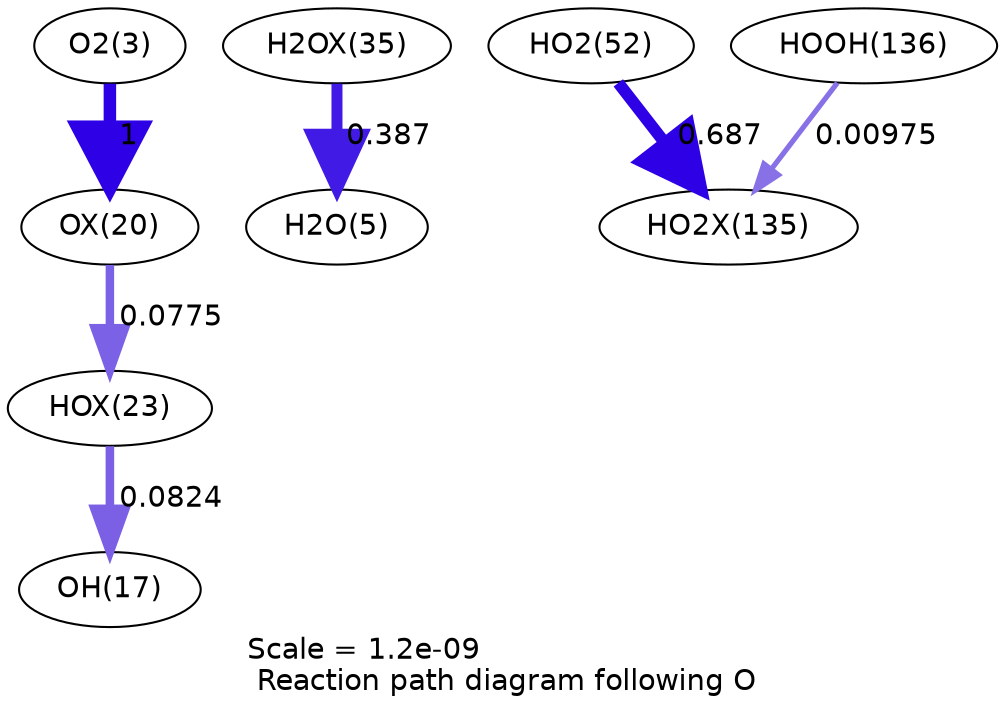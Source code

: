 digraph reaction_paths {
center=1;
s5 -> s71[fontname="Helvetica", penwidth=6, arrowsize=3, color="0.7, 1.5, 0.9"
, label=" 1"];
s71 -> s74[fontname="Helvetica", penwidth=4.07, arrowsize=2.03, color="0.7, 0.578, 0.9"
, label=" 0.0775"];
s74 -> s19[fontname="Helvetica", penwidth=4.12, arrowsize=2.06, color="0.7, 0.582, 0.9"
, label=" 0.0824"];
s78 -> s7[fontname="Helvetica", penwidth=5.28, arrowsize=2.64, color="0.7, 0.887, 0.9"
, label=" 0.387"];
s21 -> s93[fontname="Helvetica", penwidth=5.72, arrowsize=2.86, color="0.7, 1.19, 0.9"
, label=" 0.687"];
s25 -> s93[fontname="Helvetica", penwidth=2.5, arrowsize=1.25, color="0.7, 0.51, 0.9"
, label=" 0.00975"];
s5 [ fontname="Helvetica", label="O2(3)"];
s7 [ fontname="Helvetica", label="H2O(5)"];
s19 [ fontname="Helvetica", label="OH(17)"];
s21 [ fontname="Helvetica", label="HO2(52)"];
s25 [ fontname="Helvetica", label="HOOH(136)"];
s71 [ fontname="Helvetica", label="OX(20)"];
s74 [ fontname="Helvetica", label="HOX(23)"];
s78 [ fontname="Helvetica", label="H2OX(35)"];
s93 [ fontname="Helvetica", label="HO2X(135)"];
 label = "Scale = 1.2e-09\l Reaction path diagram following O";
 fontname = "Helvetica";
}
